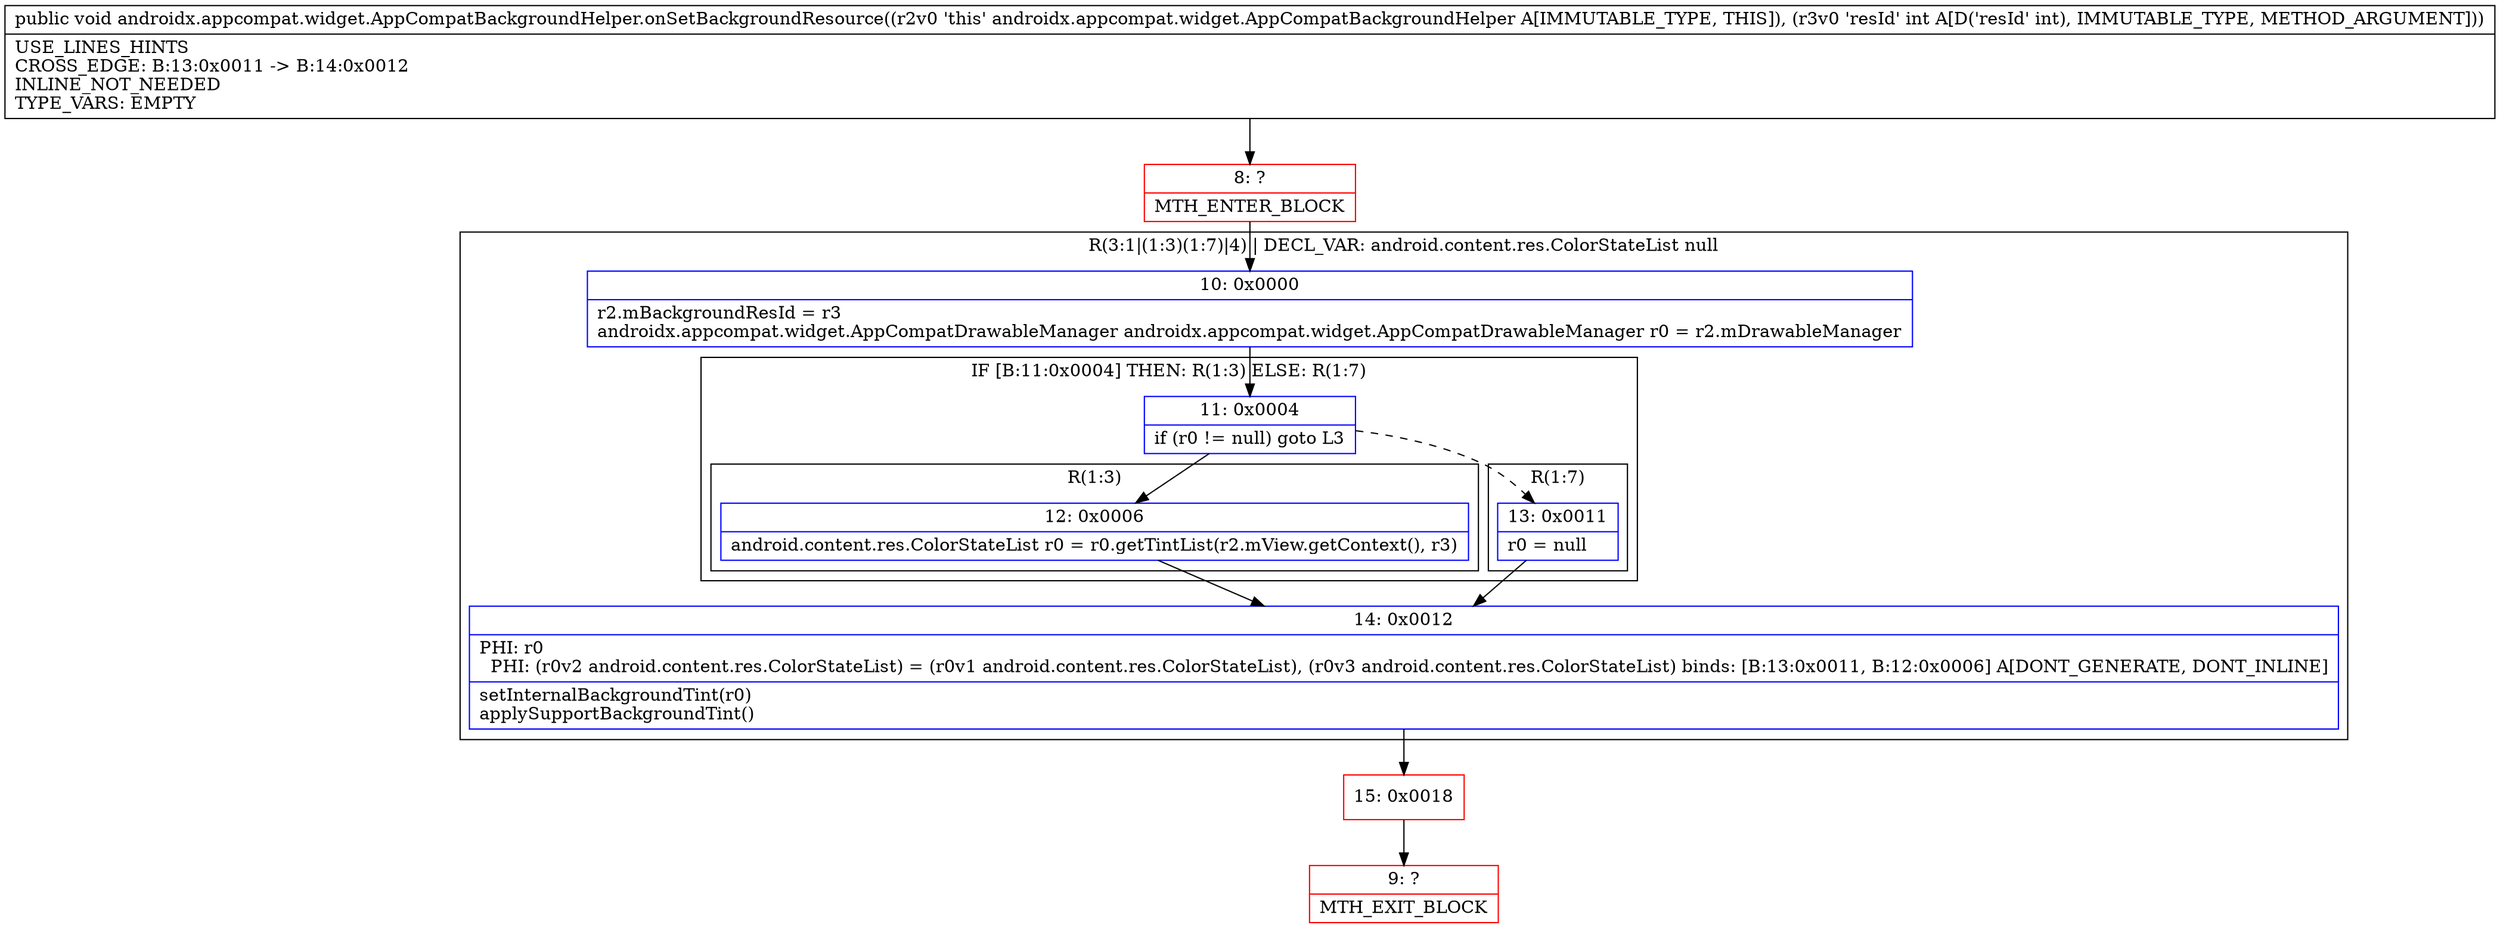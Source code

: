 digraph "CFG forandroidx.appcompat.widget.AppCompatBackgroundHelper.onSetBackgroundResource(I)V" {
subgraph cluster_Region_1976133870 {
label = "R(3:1|(1:3)(1:7)|4) | DECL_VAR: android.content.res.ColorStateList null\l";
node [shape=record,color=blue];
Node_10 [shape=record,label="{10\:\ 0x0000|r2.mBackgroundResId = r3\landroidx.appcompat.widget.AppCompatDrawableManager androidx.appcompat.widget.AppCompatDrawableManager r0 = r2.mDrawableManager\l}"];
subgraph cluster_IfRegion_717173508 {
label = "IF [B:11:0x0004] THEN: R(1:3) ELSE: R(1:7)";
node [shape=record,color=blue];
Node_11 [shape=record,label="{11\:\ 0x0004|if (r0 != null) goto L3\l}"];
subgraph cluster_Region_1527077000 {
label = "R(1:3)";
node [shape=record,color=blue];
Node_12 [shape=record,label="{12\:\ 0x0006|android.content.res.ColorStateList r0 = r0.getTintList(r2.mView.getContext(), r3)\l}"];
}
subgraph cluster_Region_717104568 {
label = "R(1:7)";
node [shape=record,color=blue];
Node_13 [shape=record,label="{13\:\ 0x0011|r0 = null\l}"];
}
}
Node_14 [shape=record,label="{14\:\ 0x0012|PHI: r0 \l  PHI: (r0v2 android.content.res.ColorStateList) = (r0v1 android.content.res.ColorStateList), (r0v3 android.content.res.ColorStateList) binds: [B:13:0x0011, B:12:0x0006] A[DONT_GENERATE, DONT_INLINE]\l|setInternalBackgroundTint(r0)\lapplySupportBackgroundTint()\l}"];
}
Node_8 [shape=record,color=red,label="{8\:\ ?|MTH_ENTER_BLOCK\l}"];
Node_15 [shape=record,color=red,label="{15\:\ 0x0018}"];
Node_9 [shape=record,color=red,label="{9\:\ ?|MTH_EXIT_BLOCK\l}"];
MethodNode[shape=record,label="{public void androidx.appcompat.widget.AppCompatBackgroundHelper.onSetBackgroundResource((r2v0 'this' androidx.appcompat.widget.AppCompatBackgroundHelper A[IMMUTABLE_TYPE, THIS]), (r3v0 'resId' int A[D('resId' int), IMMUTABLE_TYPE, METHOD_ARGUMENT]))  | USE_LINES_HINTS\lCROSS_EDGE: B:13:0x0011 \-\> B:14:0x0012\lINLINE_NOT_NEEDED\lTYPE_VARS: EMPTY\l}"];
MethodNode -> Node_8;Node_10 -> Node_11;
Node_11 -> Node_12;
Node_11 -> Node_13[style=dashed];
Node_12 -> Node_14;
Node_13 -> Node_14;
Node_14 -> Node_15;
Node_8 -> Node_10;
Node_15 -> Node_9;
}

